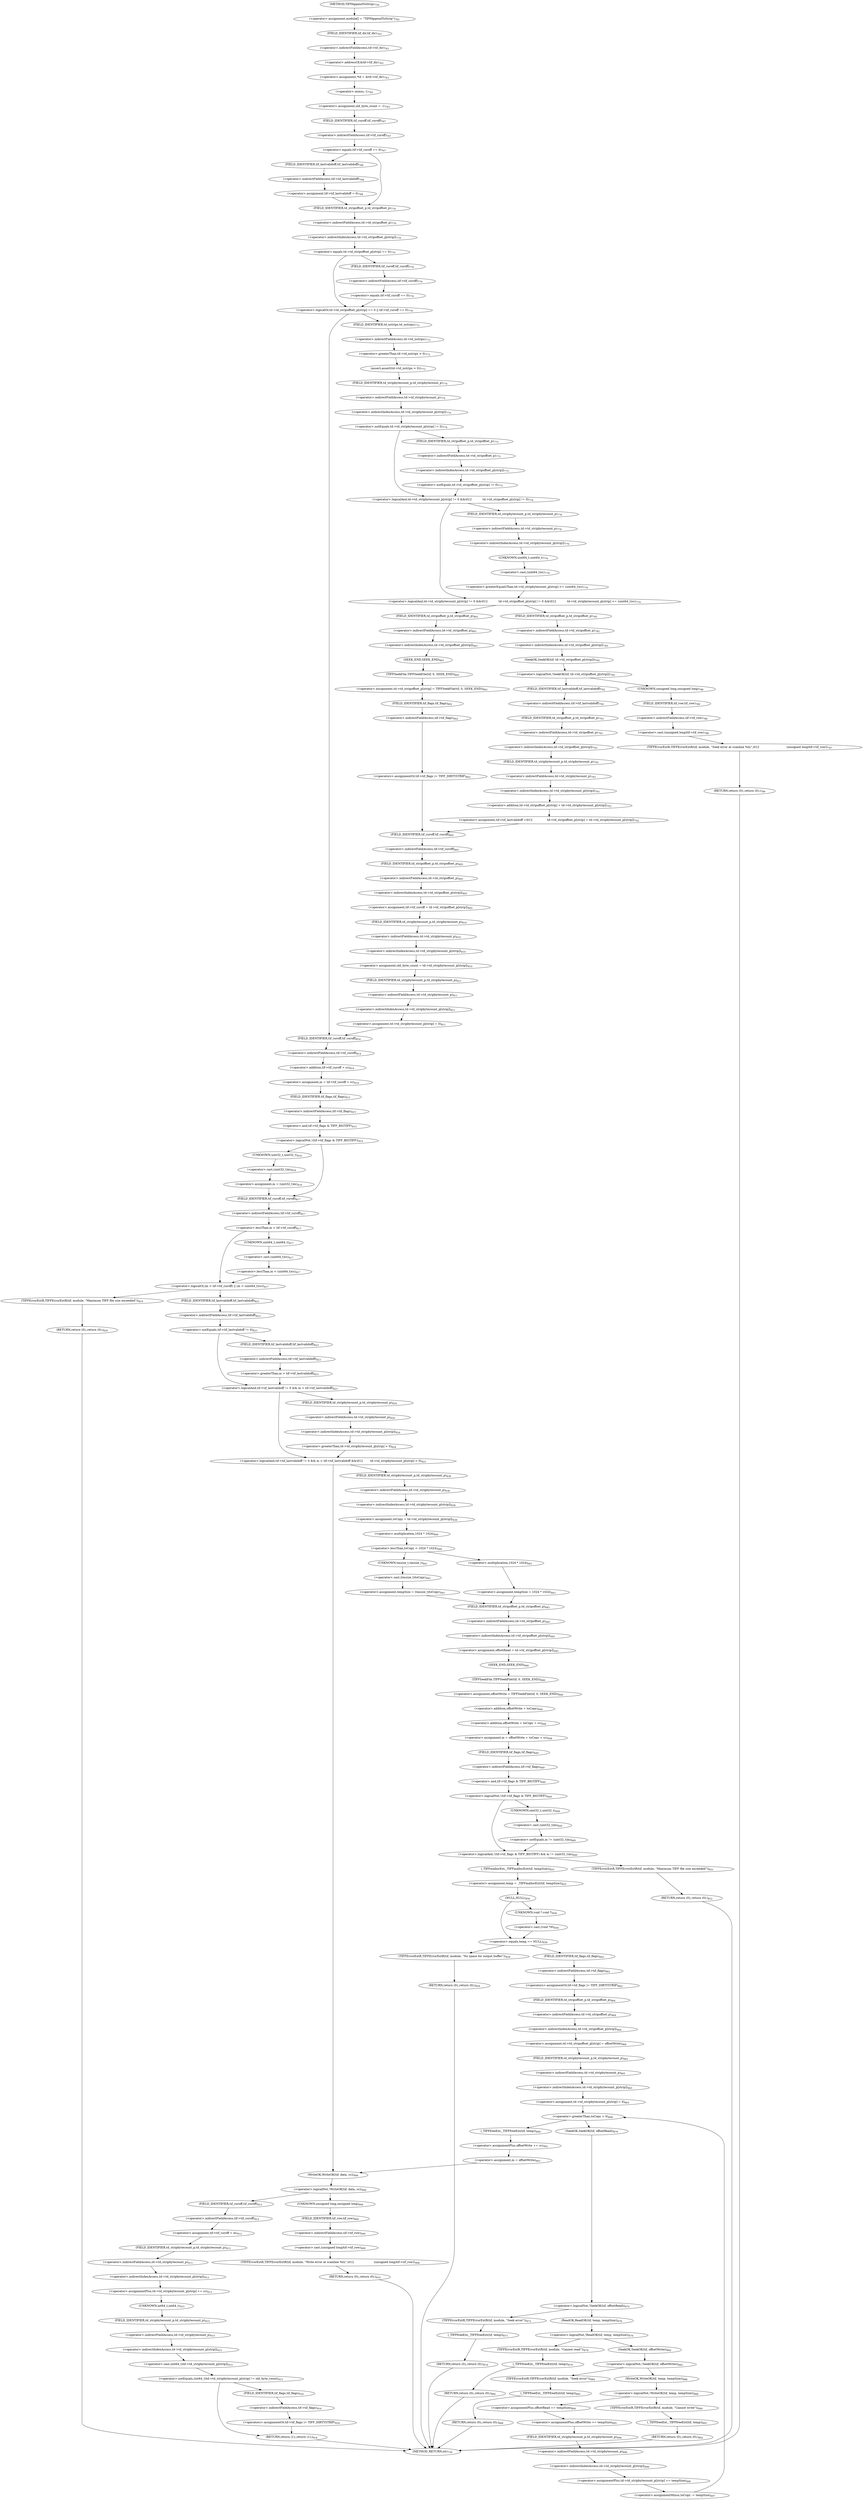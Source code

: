 digraph "TIFFAppendToStrip" {  
"32572" [label = <(&lt;operator&gt;.assignment,module[] = &quot;TIFFAppendToStrip&quot;)<SUB>762</SUB>> ]
"32576" [label = <(&lt;operator&gt;.assignment,*td = &amp;tif-&gt;tif_dir)<SUB>763</SUB>> ]
"32584" [label = <(&lt;operator&gt;.assignment,old_byte_count = -1)<SUB>765</SUB>> ]
"32726" [label = <(&lt;operator&gt;.assignment,m = tif-&gt;tif_curoff + cc)<SUB>814</SUB>> ]
"33008" [label = <(&lt;operator&gt;.assignment,tif-&gt;tif_curoff = m)<SUB>912</SUB>> ]
"33013" [label = <(&lt;operator&gt;.assignmentPlus,td-&gt;td_stripbytecount_p[strip] += cc)<SUB>913</SUB>> ]
"33036" [label = <(RETURN,return (1);,return (1);)<SUB>918</SUB>> ]
"32578" [label = <(&lt;operator&gt;.addressOf,&amp;tif-&gt;tif_dir)<SUB>763</SUB>> ]
"32586" [label = <(&lt;operator&gt;.minus,-1)<SUB>765</SUB>> ]
"32589" [label = <(&lt;operator&gt;.equals,tif-&gt;tif_curoff == 0)<SUB>767</SUB>> ]
"32601" [label = <(&lt;operator&gt;.logicalOr,td-&gt;td_stripoffset_p[strip] == 0 || tif-&gt;tif_curoff == 0)<SUB>770</SUB>> ]
"32728" [label = <(&lt;operator&gt;.addition,tif-&gt;tif_curoff + cc)<SUB>814</SUB>> ]
"32734" [label = <(&lt;operator&gt;.logicalNot,!(tif-&gt;tif_flags &amp; TIFF_BIGTIFF))<SUB>815</SUB>> ]
"32747" [label = <(&lt;operator&gt;.logicalOr,(m &lt; tif-&gt;tif_curoff) || (m &lt; (uint64_t)cc))<SUB>817</SUB>> ]
"32766" [label = <(&lt;operator&gt;.logicalAnd,tif-&gt;tif_lastvalidoff != 0 &amp;&amp; m &gt; tif-&gt;tif_lastvalidoff &amp;&amp;\012        td-&gt;td_stripbytecount_p[strip] &gt; 0)<SUB>823</SUB>> ]
"32991" [label = <(&lt;operator&gt;.logicalNot,!WriteOK(tif, data, cc))<SUB>906</SUB>> ]
"33009" [label = <(&lt;operator&gt;.indirectFieldAccess,tif-&gt;tif_curoff)<SUB>912</SUB>> ]
"33014" [label = <(&lt;operator&gt;.indirectIndexAccess,td-&gt;td_stripbytecount_p[strip])<SUB>913</SUB>> ]
"33021" [label = <(&lt;operator&gt;.notEquals,(int64_t)td-&gt;td_stripbytecount_p[strip] != old_byte_count)<SUB>915</SUB>> ]
"32579" [label = <(&lt;operator&gt;.indirectFieldAccess,tif-&gt;tif_dir)<SUB>763</SUB>> ]
"32590" [label = <(&lt;operator&gt;.indirectFieldAccess,tif-&gt;tif_curoff)<SUB>767</SUB>> ]
"32595" [label = <(&lt;operator&gt;.assignment,tif-&gt;tif_lastvalidoff = 0)<SUB>768</SUB>> ]
"32602" [label = <(&lt;operator&gt;.equals,td-&gt;td_stripoffset_p[strip] == 0)<SUB>770</SUB>> ]
"32609" [label = <(&lt;operator&gt;.equals,tif-&gt;tif_curoff == 0)<SUB>770</SUB>> ]
"32615" [label = <(assert,assert(td-&gt;td_nstrips &gt; 0))<SUB>772</SUB>> ]
"32703" [label = <(&lt;operator&gt;.assignment,tif-&gt;tif_curoff = td-&gt;td_stripoffset_p[strip])<SUB>805</SUB>> ]
"32712" [label = <(&lt;operator&gt;.assignment,old_byte_count = td-&gt;td_stripbytecount_p[strip])<SUB>810</SUB>> ]
"32719" [label = <(&lt;operator&gt;.assignment,td-&gt;td_stripbytecount_p[strip] = 0)<SUB>811</SUB>> ]
"32729" [label = <(&lt;operator&gt;.indirectFieldAccess,tif-&gt;tif_curoff)<SUB>814</SUB>> ]
"32735" [label = <(&lt;operator&gt;.and,tif-&gt;tif_flags &amp; TIFF_BIGTIFF)<SUB>815</SUB>> ]
"32741" [label = <(&lt;operator&gt;.assignment,m = (uint32_t)m)<SUB>816</SUB>> ]
"32748" [label = <(&lt;operator&gt;.lessThan,m &lt; tif-&gt;tif_curoff)<SUB>817</SUB>> ]
"32753" [label = <(&lt;operator&gt;.lessThan,m &lt; (uint64_t)cc)<SUB>817</SUB>> ]
"32759" [label = <(TIFFErrorExtR,TIFFErrorExtR(tif, module, &quot;Maximum TIFF file size exceeded&quot;))<SUB>819</SUB>> ]
"32763" [label = <(RETURN,return (0);,return (0);)<SUB>820</SUB>> ]
"32767" [label = <(&lt;operator&gt;.logicalAnd,tif-&gt;tif_lastvalidoff != 0 &amp;&amp; m &gt; tif-&gt;tif_lastvalidoff)<SUB>823</SUB>> ]
"32778" [label = <(&lt;operator&gt;.greaterThan,td-&gt;td_stripbytecount_p[strip] &gt; 0)<SUB>824</SUB>> ]
"32791" [label = <(&lt;operator&gt;.assignment,toCopy = td-&gt;td_stripbytecount_p[strip])<SUB>838</SUB>> ]
"32817" [label = <(&lt;operator&gt;.assignment,offsetRead = td-&gt;td_stripoffset_p[strip])<SUB>845</SUB>> ]
"32824" [label = <(&lt;operator&gt;.assignment,offsetWrite = TIFFSeekFile(tif, 0, SEEK_END))<SUB>846</SUB>> ]
"32832" [label = <(&lt;operator&gt;.assignment,m = offsetWrite + toCopy + cc)<SUB>848</SUB>> ]
"32859" [label = <(&lt;operator&gt;.assignment,temp = _TIFFmallocExt(tif, tempSize))<SUB>855</SUB>> ]
"32879" [label = <(&lt;operators&gt;.assignmentOr,tif-&gt;tif_flags |= TIFF_DIRTYSTRIP)<SUB>862</SUB>> ]
"32884" [label = <(&lt;operator&gt;.assignment,td-&gt;td_stripoffset_p[strip] = offsetWrite)<SUB>864</SUB>> ]
"32891" [label = <(&lt;operator&gt;.assignment,td-&gt;td_stripbytecount_p[strip] = 0)<SUB>865</SUB>> ]
"32981" [label = <(_TIFFfreeExt,_TIFFfreeExt(tif, temp))<SUB>899</SUB>> ]
"32984" [label = <(&lt;operator&gt;.assignmentPlus,offsetWrite += cc)<SUB>902</SUB>> ]
"32987" [label = <(&lt;operator&gt;.assignment,m = offsetWrite)<SUB>903</SUB>> ]
"32992" [label = <(WriteOK,WriteOK(tif, data, cc))<SUB>906</SUB>> ]
"32997" [label = <(TIFFErrorExtR,TIFFErrorExtR(tif, module, &quot;Write error at scanline %lu&quot;,\012                      (unsigned long)tif-&gt;tif_row))<SUB>908</SUB>> ]
"33006" [label = <(RETURN,return (0);,return (0);)<SUB>910</SUB>> ]
"33011" [label = <(FIELD_IDENTIFIER,tif_curoff,tif_curoff)<SUB>912</SUB>> ]
"33015" [label = <(&lt;operator&gt;.indirectFieldAccess,td-&gt;td_stripbytecount_p)<SUB>913</SUB>> ]
"33022" [label = <(&lt;operator&gt;.cast,(int64_t)td-&gt;td_stripbytecount_p[strip])<SUB>915</SUB>> ]
"33031" [label = <(&lt;operators&gt;.assignmentOr,tif-&gt;tif_flags |= TIFF_DIRTYSTRIP)<SUB>916</SUB>> ]
"32581" [label = <(FIELD_IDENTIFIER,tif_dir,tif_dir)<SUB>763</SUB>> ]
"32592" [label = <(FIELD_IDENTIFIER,tif_curoff,tif_curoff)<SUB>767</SUB>> ]
"32596" [label = <(&lt;operator&gt;.indirectFieldAccess,tif-&gt;tif_lastvalidoff)<SUB>768</SUB>> ]
"32603" [label = <(&lt;operator&gt;.indirectIndexAccess,td-&gt;td_stripoffset_p[strip])<SUB>770</SUB>> ]
"32610" [label = <(&lt;operator&gt;.indirectFieldAccess,tif-&gt;tif_curoff)<SUB>770</SUB>> ]
"32616" [label = <(&lt;operator&gt;.greaterThan,td-&gt;td_nstrips &gt; 0)<SUB>772</SUB>> ]
"32622" [label = <(&lt;operator&gt;.logicalAnd,td-&gt;td_stripbytecount_p[strip] != 0 &amp;&amp;\012            td-&gt;td_stripoffset_p[strip] != 0 &amp;&amp;\012            td-&gt;td_stripbytecount_p[strip] &gt;= (uint64_t)cc)<SUB>774</SUB>> ]
"32704" [label = <(&lt;operator&gt;.indirectFieldAccess,tif-&gt;tif_curoff)<SUB>805</SUB>> ]
"32707" [label = <(&lt;operator&gt;.indirectIndexAccess,td-&gt;td_stripoffset_p[strip])<SUB>805</SUB>> ]
"32714" [label = <(&lt;operator&gt;.indirectIndexAccess,td-&gt;td_stripbytecount_p[strip])<SUB>810</SUB>> ]
"32720" [label = <(&lt;operator&gt;.indirectIndexAccess,td-&gt;td_stripbytecount_p[strip])<SUB>811</SUB>> ]
"32731" [label = <(FIELD_IDENTIFIER,tif_curoff,tif_curoff)<SUB>814</SUB>> ]
"32736" [label = <(&lt;operator&gt;.indirectFieldAccess,tif-&gt;tif_flags)<SUB>815</SUB>> ]
"32743" [label = <(&lt;operator&gt;.cast,(uint32_t)m)<SUB>816</SUB>> ]
"32750" [label = <(&lt;operator&gt;.indirectFieldAccess,tif-&gt;tif_curoff)<SUB>817</SUB>> ]
"32755" [label = <(&lt;operator&gt;.cast,(uint64_t)cc)<SUB>817</SUB>> ]
"32768" [label = <(&lt;operator&gt;.notEquals,tif-&gt;tif_lastvalidoff != 0)<SUB>823</SUB>> ]
"32773" [label = <(&lt;operator&gt;.greaterThan,m &gt; tif-&gt;tif_lastvalidoff)<SUB>823</SUB>> ]
"32779" [label = <(&lt;operator&gt;.indirectIndexAccess,td-&gt;td_stripbytecount_p[strip])<SUB>824</SUB>> ]
"32793" [label = <(&lt;operator&gt;.indirectIndexAccess,td-&gt;td_stripbytecount_p[strip])<SUB>838</SUB>> ]
"32799" [label = <(&lt;operator&gt;.lessThan,toCopy &lt; 1024 * 1024)<SUB>840</SUB>> ]
"32819" [label = <(&lt;operator&gt;.indirectIndexAccess,td-&gt;td_stripoffset_p[strip])<SUB>845</SUB>> ]
"32826" [label = <(TIFFSeekFile,TIFFSeekFile(tif, 0, SEEK_END))<SUB>846</SUB>> ]
"32834" [label = <(&lt;operator&gt;.addition,offsetWrite + toCopy + cc)<SUB>848</SUB>> ]
"32840" [label = <(&lt;operator&gt;.logicalAnd,!(tif-&gt;tif_flags &amp; TIFF_BIGTIFF) &amp;&amp; m != (uint32_t)m)<SUB>849</SUB>> ]
"32861" [label = <(_TIFFmallocExt,_TIFFmallocExt(tif, tempSize))<SUB>855</SUB>> ]
"32865" [label = <(&lt;operator&gt;.equals,temp == NULL)<SUB>856</SUB>> ]
"32880" [label = <(&lt;operator&gt;.indirectFieldAccess,tif-&gt;tif_flags)<SUB>862</SUB>> ]
"32885" [label = <(&lt;operator&gt;.indirectIndexAccess,td-&gt;td_stripoffset_p[strip])<SUB>864</SUB>> ]
"32892" [label = <(&lt;operator&gt;.indirectIndexAccess,td-&gt;td_stripbytecount_p[strip])<SUB>865</SUB>> ]
"32899" [label = <(&lt;operator&gt;.greaterThan,toCopy &gt; 0)<SUB>868</SUB>> ]
"33001" [label = <(&lt;operator&gt;.cast,(unsigned long)tif-&gt;tif_row)<SUB>909</SUB>> ]
"33017" [label = <(FIELD_IDENTIFIER,td_stripbytecount_p,td_stripbytecount_p)<SUB>913</SUB>> ]
"33023" [label = <(UNKNOWN,int64_t,int64_t)<SUB>915</SUB>> ]
"33024" [label = <(&lt;operator&gt;.indirectIndexAccess,td-&gt;td_stripbytecount_p[strip])<SUB>915</SUB>> ]
"33032" [label = <(&lt;operator&gt;.indirectFieldAccess,tif-&gt;tif_flags)<SUB>916</SUB>> ]
"32598" [label = <(FIELD_IDENTIFIER,tif_lastvalidoff,tif_lastvalidoff)<SUB>768</SUB>> ]
"32604" [label = <(&lt;operator&gt;.indirectFieldAccess,td-&gt;td_stripoffset_p)<SUB>770</SUB>> ]
"32612" [label = <(FIELD_IDENTIFIER,tif_curoff,tif_curoff)<SUB>770</SUB>> ]
"32617" [label = <(&lt;operator&gt;.indirectFieldAccess,td-&gt;td_nstrips)<SUB>772</SUB>> ]
"32623" [label = <(&lt;operator&gt;.logicalAnd,td-&gt;td_stripbytecount_p[strip] != 0 &amp;&amp;\012            td-&gt;td_stripoffset_p[strip] != 0)<SUB>774</SUB>> ]
"32638" [label = <(&lt;operator&gt;.greaterEqualsThan,td-&gt;td_stripbytecount_p[strip] &gt;= (uint64_t)cc)<SUB>776</SUB>> ]
"32669" [label = <(&lt;operator&gt;.assignment,tif-&gt;tif_lastvalidoff =\012                td-&gt;td_stripoffset_p[strip] + td-&gt;td_stripbytecount_p[strip])<SUB>792</SUB>> ]
"32706" [label = <(FIELD_IDENTIFIER,tif_curoff,tif_curoff)<SUB>805</SUB>> ]
"32708" [label = <(&lt;operator&gt;.indirectFieldAccess,td-&gt;td_stripoffset_p)<SUB>805</SUB>> ]
"32715" [label = <(&lt;operator&gt;.indirectFieldAccess,td-&gt;td_stripbytecount_p)<SUB>810</SUB>> ]
"32721" [label = <(&lt;operator&gt;.indirectFieldAccess,td-&gt;td_stripbytecount_p)<SUB>811</SUB>> ]
"32738" [label = <(FIELD_IDENTIFIER,tif_flags,tif_flags)<SUB>815</SUB>> ]
"32744" [label = <(UNKNOWN,uint32_t,uint32_t)<SUB>816</SUB>> ]
"32752" [label = <(FIELD_IDENTIFIER,tif_curoff,tif_curoff)<SUB>817</SUB>> ]
"32756" [label = <(UNKNOWN,uint64_t,uint64_t)<SUB>817</SUB>> ]
"32769" [label = <(&lt;operator&gt;.indirectFieldAccess,tif-&gt;tif_lastvalidoff)<SUB>823</SUB>> ]
"32775" [label = <(&lt;operator&gt;.indirectFieldAccess,tif-&gt;tif_lastvalidoff)<SUB>823</SUB>> ]
"32780" [label = <(&lt;operator&gt;.indirectFieldAccess,td-&gt;td_stripbytecount_p)<SUB>824</SUB>> ]
"32794" [label = <(&lt;operator&gt;.indirectFieldAccess,td-&gt;td_stripbytecount_p)<SUB>838</SUB>> ]
"32801" [label = <(&lt;operator&gt;.multiplication,1024 * 1024)<SUB>840</SUB>> ]
"32805" [label = <(&lt;operator&gt;.assignment,tempSize = (tmsize_t)toCopy)<SUB>841</SUB>> ]
"32820" [label = <(&lt;operator&gt;.indirectFieldAccess,td-&gt;td_stripoffset_p)<SUB>845</SUB>> ]
"32829" [label = <(SEEK_END,SEEK_END)<SUB>846</SUB>> ]
"32835" [label = <(&lt;operator&gt;.addition,offsetWrite + toCopy)<SUB>848</SUB>> ]
"32841" [label = <(&lt;operator&gt;.logicalNot,!(tif-&gt;tif_flags &amp; TIFF_BIGTIFF))<SUB>849</SUB>> ]
"32847" [label = <(&lt;operator&gt;.notEquals,m != (uint32_t)m)<SUB>849</SUB>> ]
"32853" [label = <(TIFFErrorExtR,TIFFErrorExtR(tif, module, &quot;Maximum TIFF file size exceeded&quot;))<SUB>851</SUB>> ]
"32857" [label = <(RETURN,return (0);,return (0);)<SUB>852</SUB>> ]
"32867" [label = <(NULL,NULL)<SUB>856</SUB>> ]
"32873" [label = <(TIFFErrorExtR,TIFFErrorExtR(tif, module, &quot;No space for output buffer&quot;))<SUB>858</SUB>> ]
"32877" [label = <(RETURN,return (0);,return (0);)<SUB>859</SUB>> ]
"32882" [label = <(FIELD_IDENTIFIER,tif_flags,tif_flags)<SUB>862</SUB>> ]
"32886" [label = <(&lt;operator&gt;.indirectFieldAccess,td-&gt;td_stripoffset_p)<SUB>864</SUB>> ]
"32893" [label = <(&lt;operator&gt;.indirectFieldAccess,td-&gt;td_stripbytecount_p)<SUB>865</SUB>> ]
"32965" [label = <(&lt;operator&gt;.assignmentPlus,offsetRead += tempSize)<SUB>894</SUB>> ]
"32968" [label = <(&lt;operator&gt;.assignmentPlus,offsetWrite += tempSize)<SUB>895</SUB>> ]
"32971" [label = <(&lt;operator&gt;.assignmentPlus,td-&gt;td_stripbytecount_p[strip] += tempSize)<SUB>896</SUB>> ]
"32978" [label = <(&lt;operator&gt;.assignmentMinus,toCopy -= tempSize)<SUB>897</SUB>> ]
"33002" [label = <(UNKNOWN,unsigned long,unsigned long)<SUB>909</SUB>> ]
"33003" [label = <(&lt;operator&gt;.indirectFieldAccess,tif-&gt;tif_row)<SUB>909</SUB>> ]
"33025" [label = <(&lt;operator&gt;.indirectFieldAccess,td-&gt;td_stripbytecount_p)<SUB>915</SUB>> ]
"33034" [label = <(FIELD_IDENTIFIER,tif_flags,tif_flags)<SUB>916</SUB>> ]
"32606" [label = <(FIELD_IDENTIFIER,td_stripoffset_p,td_stripoffset_p)<SUB>770</SUB>> ]
"32619" [label = <(FIELD_IDENTIFIER,td_nstrips,td_nstrips)<SUB>772</SUB>> ]
"32624" [label = <(&lt;operator&gt;.notEquals,td-&gt;td_stripbytecount_p[strip] != 0)<SUB>774</SUB>> ]
"32631" [label = <(&lt;operator&gt;.notEquals,td-&gt;td_stripoffset_p[strip] != 0)<SUB>775</SUB>> ]
"32639" [label = <(&lt;operator&gt;.indirectIndexAccess,td-&gt;td_stripbytecount_p[strip])<SUB>776</SUB>> ]
"32644" [label = <(&lt;operator&gt;.cast,(uint64_t)cc)<SUB>776</SUB>> ]
"32649" [label = <(&lt;operator&gt;.logicalNot,!SeekOK(tif, td-&gt;td_stripoffset_p[strip]))<SUB>785</SUB>> ]
"32670" [label = <(&lt;operator&gt;.indirectFieldAccess,tif-&gt;tif_lastvalidoff)<SUB>792</SUB>> ]
"32673" [label = <(&lt;operator&gt;.addition,td-&gt;td_stripoffset_p[strip] + td-&gt;td_stripbytecount_p[strip])<SUB>793</SUB>> ]
"32686" [label = <(&lt;operator&gt;.assignment,td-&gt;td_stripoffset_p[strip] = TIFFSeekFile(tif, 0, SEEK_END))<SUB>801</SUB>> ]
"32698" [label = <(&lt;operators&gt;.assignmentOr,tif-&gt;tif_flags |= TIFF_DIRTYSTRIP)<SUB>802</SUB>> ]
"32710" [label = <(FIELD_IDENTIFIER,td_stripoffset_p,td_stripoffset_p)<SUB>805</SUB>> ]
"32717" [label = <(FIELD_IDENTIFIER,td_stripbytecount_p,td_stripbytecount_p)<SUB>810</SUB>> ]
"32723" [label = <(FIELD_IDENTIFIER,td_stripbytecount_p,td_stripbytecount_p)<SUB>811</SUB>> ]
"32771" [label = <(FIELD_IDENTIFIER,tif_lastvalidoff,tif_lastvalidoff)<SUB>823</SUB>> ]
"32777" [label = <(FIELD_IDENTIFIER,tif_lastvalidoff,tif_lastvalidoff)<SUB>823</SUB>> ]
"32782" [label = <(FIELD_IDENTIFIER,td_stripbytecount_p,td_stripbytecount_p)<SUB>824</SUB>> ]
"32796" [label = <(FIELD_IDENTIFIER,td_stripbytecount_p,td_stripbytecount_p)<SUB>838</SUB>> ]
"32807" [label = <(&lt;operator&gt;.cast,(tmsize_t)toCopy)<SUB>841</SUB>> ]
"32812" [label = <(&lt;operator&gt;.assignment,tempSize = 1024 * 1024)<SUB>843</SUB>> ]
"32822" [label = <(FIELD_IDENTIFIER,td_stripoffset_p,td_stripoffset_p)<SUB>845</SUB>> ]
"32842" [label = <(&lt;operator&gt;.and,tif-&gt;tif_flags &amp; TIFF_BIGTIFF)<SUB>849</SUB>> ]
"32849" [label = <(&lt;operator&gt;.cast,(uint32_t)m)<SUB>849</SUB>> ]
"32888" [label = <(FIELD_IDENTIFIER,td_stripoffset_p,td_stripoffset_p)<SUB>864</SUB>> ]
"32895" [label = <(FIELD_IDENTIFIER,td_stripbytecount_p,td_stripbytecount_p)<SUB>865</SUB>> ]
"32904" [label = <(&lt;operator&gt;.logicalNot,!SeekOK(tif, offsetRead))<SUB>870</SUB>> ]
"32919" [label = <(&lt;operator&gt;.logicalNot,!ReadOK(tif, temp, tempSize))<SUB>876</SUB>> ]
"32935" [label = <(&lt;operator&gt;.logicalNot,!SeekOK(tif, offsetWrite))<SUB>882</SUB>> ]
"32950" [label = <(&lt;operator&gt;.logicalNot,!WriteOK(tif, temp, tempSize))<SUB>888</SUB>> ]
"32972" [label = <(&lt;operator&gt;.indirectIndexAccess,td-&gt;td_stripbytecount_p[strip])<SUB>896</SUB>> ]
"33005" [label = <(FIELD_IDENTIFIER,tif_row,tif_row)<SUB>909</SUB>> ]
"33027" [label = <(FIELD_IDENTIFIER,td_stripbytecount_p,td_stripbytecount_p)<SUB>915</SUB>> ]
"32625" [label = <(&lt;operator&gt;.indirectIndexAccess,td-&gt;td_stripbytecount_p[strip])<SUB>774</SUB>> ]
"32632" [label = <(&lt;operator&gt;.indirectIndexAccess,td-&gt;td_stripoffset_p[strip])<SUB>775</SUB>> ]
"32640" [label = <(&lt;operator&gt;.indirectFieldAccess,td-&gt;td_stripbytecount_p)<SUB>776</SUB>> ]
"32645" [label = <(UNKNOWN,uint64_t,uint64_t)<SUB>776</SUB>> ]
"32650" [label = <(SeekOK,SeekOK(tif, td-&gt;td_stripoffset_p[strip]))<SUB>785</SUB>> ]
"32658" [label = <(TIFFErrorExtR,TIFFErrorExtR(tif, module, &quot;Seek error at scanline %lu&quot;,\012                              (unsigned long)tif-&gt;tif_row))<SUB>787</SUB>> ]
"32667" [label = <(RETURN,return (0);,return (0);)<SUB>789</SUB>> ]
"32672" [label = <(FIELD_IDENTIFIER,tif_lastvalidoff,tif_lastvalidoff)<SUB>792</SUB>> ]
"32674" [label = <(&lt;operator&gt;.indirectIndexAccess,td-&gt;td_stripoffset_p[strip])<SUB>793</SUB>> ]
"32679" [label = <(&lt;operator&gt;.indirectIndexAccess,td-&gt;td_stripbytecount_p[strip])<SUB>793</SUB>> ]
"32687" [label = <(&lt;operator&gt;.indirectIndexAccess,td-&gt;td_stripoffset_p[strip])<SUB>801</SUB>> ]
"32692" [label = <(TIFFSeekFile,TIFFSeekFile(tif, 0, SEEK_END))<SUB>801</SUB>> ]
"32699" [label = <(&lt;operator&gt;.indirectFieldAccess,tif-&gt;tif_flags)<SUB>802</SUB>> ]
"32808" [label = <(UNKNOWN,tmsize_t,tmsize_t)<SUB>841</SUB>> ]
"32814" [label = <(&lt;operator&gt;.multiplication,1024 * 1024)<SUB>843</SUB>> ]
"32843" [label = <(&lt;operator&gt;.indirectFieldAccess,tif-&gt;tif_flags)<SUB>849</SUB>> ]
"32850" [label = <(UNKNOWN,uint32_t,uint32_t)<SUB>849</SUB>> ]
"32869" [label = <(&lt;operator&gt;.cast,(void *)0)<SUB>856</SUB>> ]
"32905" [label = <(SeekOK,SeekOK(tif, offsetRead))<SUB>870</SUB>> ]
"32909" [label = <(TIFFErrorExtR,TIFFErrorExtR(tif, module, &quot;Seek error&quot;))<SUB>872</SUB>> ]
"32913" [label = <(_TIFFfreeExt,_TIFFfreeExt(tif, temp))<SUB>873</SUB>> ]
"32916" [label = <(RETURN,return (0);,return (0);)<SUB>874</SUB>> ]
"32920" [label = <(ReadOK,ReadOK(tif, temp, tempSize))<SUB>876</SUB>> ]
"32925" [label = <(TIFFErrorExtR,TIFFErrorExtR(tif, module, &quot;Cannot read&quot;))<SUB>878</SUB>> ]
"32929" [label = <(_TIFFfreeExt,_TIFFfreeExt(tif, temp))<SUB>879</SUB>> ]
"32932" [label = <(RETURN,return (0);,return (0);)<SUB>880</SUB>> ]
"32936" [label = <(SeekOK,SeekOK(tif, offsetWrite))<SUB>882</SUB>> ]
"32940" [label = <(TIFFErrorExtR,TIFFErrorExtR(tif, module, &quot;Seek error&quot;))<SUB>884</SUB>> ]
"32944" [label = <(_TIFFfreeExt,_TIFFfreeExt(tif, temp))<SUB>885</SUB>> ]
"32947" [label = <(RETURN,return (0);,return (0);)<SUB>886</SUB>> ]
"32951" [label = <(WriteOK,WriteOK(tif, temp, tempSize))<SUB>888</SUB>> ]
"32956" [label = <(TIFFErrorExtR,TIFFErrorExtR(tif, module, &quot;Cannot write&quot;))<SUB>890</SUB>> ]
"32960" [label = <(_TIFFfreeExt,_TIFFfreeExt(tif, temp))<SUB>891</SUB>> ]
"32963" [label = <(RETURN,return (0);,return (0);)<SUB>892</SUB>> ]
"32973" [label = <(&lt;operator&gt;.indirectFieldAccess,td-&gt;td_stripbytecount_p)<SUB>896</SUB>> ]
"32626" [label = <(&lt;operator&gt;.indirectFieldAccess,td-&gt;td_stripbytecount_p)<SUB>774</SUB>> ]
"32633" [label = <(&lt;operator&gt;.indirectFieldAccess,td-&gt;td_stripoffset_p)<SUB>775</SUB>> ]
"32642" [label = <(FIELD_IDENTIFIER,td_stripbytecount_p,td_stripbytecount_p)<SUB>776</SUB>> ]
"32652" [label = <(&lt;operator&gt;.indirectIndexAccess,td-&gt;td_stripoffset_p[strip])<SUB>785</SUB>> ]
"32662" [label = <(&lt;operator&gt;.cast,(unsigned long)tif-&gt;tif_row)<SUB>788</SUB>> ]
"32675" [label = <(&lt;operator&gt;.indirectFieldAccess,td-&gt;td_stripoffset_p)<SUB>793</SUB>> ]
"32680" [label = <(&lt;operator&gt;.indirectFieldAccess,td-&gt;td_stripbytecount_p)<SUB>793</SUB>> ]
"32688" [label = <(&lt;operator&gt;.indirectFieldAccess,td-&gt;td_stripoffset_p)<SUB>801</SUB>> ]
"32695" [label = <(SEEK_END,SEEK_END)<SUB>801</SUB>> ]
"32701" [label = <(FIELD_IDENTIFIER,tif_flags,tif_flags)<SUB>802</SUB>> ]
"32845" [label = <(FIELD_IDENTIFIER,tif_flags,tif_flags)<SUB>849</SUB>> ]
"32870" [label = <(UNKNOWN,void *,void *)<SUB>856</SUB>> ]
"32975" [label = <(FIELD_IDENTIFIER,td_stripbytecount_p,td_stripbytecount_p)<SUB>896</SUB>> ]
"32628" [label = <(FIELD_IDENTIFIER,td_stripbytecount_p,td_stripbytecount_p)<SUB>774</SUB>> ]
"32635" [label = <(FIELD_IDENTIFIER,td_stripoffset_p,td_stripoffset_p)<SUB>775</SUB>> ]
"32653" [label = <(&lt;operator&gt;.indirectFieldAccess,td-&gt;td_stripoffset_p)<SUB>785</SUB>> ]
"32663" [label = <(UNKNOWN,unsigned long,unsigned long)<SUB>788</SUB>> ]
"32664" [label = <(&lt;operator&gt;.indirectFieldAccess,tif-&gt;tif_row)<SUB>788</SUB>> ]
"32677" [label = <(FIELD_IDENTIFIER,td_stripoffset_p,td_stripoffset_p)<SUB>793</SUB>> ]
"32682" [label = <(FIELD_IDENTIFIER,td_stripbytecount_p,td_stripbytecount_p)<SUB>793</SUB>> ]
"32690" [label = <(FIELD_IDENTIFIER,td_stripoffset_p,td_stripoffset_p)<SUB>801</SUB>> ]
"32655" [label = <(FIELD_IDENTIFIER,td_stripoffset_p,td_stripoffset_p)<SUB>785</SUB>> ]
"32666" [label = <(FIELD_IDENTIFIER,tif_row,tif_row)<SUB>788</SUB>> ]
"32565" [label = <(METHOD,TIFFAppendToStrip)<SUB>759</SUB>> ]
"33038" [label = <(METHOD_RETURN,int)<SUB>759</SUB>> ]
  "32572" -> "32581" 
  "32576" -> "32586" 
  "32584" -> "32592" 
  "32726" -> "32738" 
  "33008" -> "33017" 
  "33013" -> "33023" 
  "33036" -> "33038" 
  "32578" -> "32576" 
  "32586" -> "32584" 
  "32589" -> "32598" 
  "32589" -> "32606" 
  "32601" -> "32619" 
  "32601" -> "32731" 
  "32728" -> "32726" 
  "32734" -> "32744" 
  "32734" -> "32752" 
  "32747" -> "32759" 
  "32747" -> "32771" 
  "32766" -> "32796" 
  "32766" -> "32992" 
  "32991" -> "33002" 
  "32991" -> "33011" 
  "33009" -> "33008" 
  "33014" -> "33013" 
  "33021" -> "33034" 
  "33021" -> "33036" 
  "32579" -> "32578" 
  "32590" -> "32589" 
  "32595" -> "32606" 
  "32602" -> "32601" 
  "32602" -> "32612" 
  "32609" -> "32601" 
  "32615" -> "32628" 
  "32703" -> "32717" 
  "32712" -> "32723" 
  "32719" -> "32731" 
  "32729" -> "32728" 
  "32735" -> "32734" 
  "32741" -> "32752" 
  "32748" -> "32747" 
  "32748" -> "32756" 
  "32753" -> "32747" 
  "32759" -> "32763" 
  "32763" -> "33038" 
  "32767" -> "32766" 
  "32767" -> "32782" 
  "32778" -> "32766" 
  "32791" -> "32801" 
  "32817" -> "32829" 
  "32824" -> "32835" 
  "32832" -> "32845" 
  "32859" -> "32867" 
  "32879" -> "32888" 
  "32884" -> "32895" 
  "32891" -> "32899" 
  "32981" -> "32984" 
  "32984" -> "32987" 
  "32987" -> "32992" 
  "32992" -> "32991" 
  "32997" -> "33006" 
  "33006" -> "33038" 
  "33011" -> "33009" 
  "33015" -> "33014" 
  "33022" -> "33021" 
  "33031" -> "33036" 
  "32581" -> "32579" 
  "32592" -> "32590" 
  "32596" -> "32595" 
  "32603" -> "32602" 
  "32610" -> "32609" 
  "32616" -> "32615" 
  "32622" -> "32655" 
  "32622" -> "32690" 
  "32704" -> "32710" 
  "32707" -> "32703" 
  "32714" -> "32712" 
  "32720" -> "32719" 
  "32731" -> "32729" 
  "32736" -> "32735" 
  "32743" -> "32741" 
  "32750" -> "32748" 
  "32755" -> "32753" 
  "32768" -> "32767" 
  "32768" -> "32777" 
  "32773" -> "32767" 
  "32779" -> "32778" 
  "32793" -> "32791" 
  "32799" -> "32808" 
  "32799" -> "32814" 
  "32819" -> "32817" 
  "32826" -> "32824" 
  "32834" -> "32832" 
  "32840" -> "32853" 
  "32840" -> "32861" 
  "32861" -> "32859" 
  "32865" -> "32873" 
  "32865" -> "32882" 
  "32880" -> "32879" 
  "32885" -> "32884" 
  "32892" -> "32891" 
  "32899" -> "32905" 
  "32899" -> "32981" 
  "33001" -> "32997" 
  "33017" -> "33015" 
  "33023" -> "33027" 
  "33024" -> "33022" 
  "33032" -> "33031" 
  "32598" -> "32596" 
  "32604" -> "32603" 
  "32612" -> "32610" 
  "32617" -> "32616" 
  "32623" -> "32622" 
  "32623" -> "32642" 
  "32638" -> "32622" 
  "32669" -> "32706" 
  "32706" -> "32704" 
  "32708" -> "32707" 
  "32715" -> "32714" 
  "32721" -> "32720" 
  "32738" -> "32736" 
  "32744" -> "32743" 
  "32752" -> "32750" 
  "32756" -> "32755" 
  "32769" -> "32768" 
  "32775" -> "32773" 
  "32780" -> "32779" 
  "32794" -> "32793" 
  "32801" -> "32799" 
  "32805" -> "32822" 
  "32820" -> "32819" 
  "32829" -> "32826" 
  "32835" -> "32834" 
  "32841" -> "32840" 
  "32841" -> "32850" 
  "32847" -> "32840" 
  "32853" -> "32857" 
  "32857" -> "33038" 
  "32867" -> "32870" 
  "32867" -> "32865" 
  "32873" -> "32877" 
  "32877" -> "33038" 
  "32882" -> "32880" 
  "32886" -> "32885" 
  "32893" -> "32892" 
  "32965" -> "32968" 
  "32968" -> "32975" 
  "32971" -> "32978" 
  "32978" -> "32899" 
  "33002" -> "33005" 
  "33003" -> "33001" 
  "33025" -> "33024" 
  "33034" -> "33032" 
  "32606" -> "32604" 
  "32619" -> "32617" 
  "32624" -> "32623" 
  "32624" -> "32635" 
  "32631" -> "32623" 
  "32639" -> "32645" 
  "32644" -> "32638" 
  "32649" -> "32663" 
  "32649" -> "32672" 
  "32670" -> "32677" 
  "32673" -> "32669" 
  "32686" -> "32701" 
  "32698" -> "32706" 
  "32710" -> "32708" 
  "32717" -> "32715" 
  "32723" -> "32721" 
  "32771" -> "32769" 
  "32777" -> "32775" 
  "32782" -> "32780" 
  "32796" -> "32794" 
  "32807" -> "32805" 
  "32812" -> "32822" 
  "32822" -> "32820" 
  "32842" -> "32841" 
  "32849" -> "32847" 
  "32888" -> "32886" 
  "32895" -> "32893" 
  "32904" -> "32909" 
  "32904" -> "32920" 
  "32919" -> "32925" 
  "32919" -> "32936" 
  "32935" -> "32940" 
  "32935" -> "32951" 
  "32950" -> "32956" 
  "32950" -> "32965" 
  "32972" -> "32971" 
  "33005" -> "33003" 
  "33027" -> "33025" 
  "32625" -> "32624" 
  "32632" -> "32631" 
  "32640" -> "32639" 
  "32645" -> "32644" 
  "32650" -> "32649" 
  "32658" -> "32667" 
  "32667" -> "33038" 
  "32672" -> "32670" 
  "32674" -> "32682" 
  "32679" -> "32673" 
  "32687" -> "32695" 
  "32692" -> "32686" 
  "32699" -> "32698" 
  "32808" -> "32807" 
  "32814" -> "32812" 
  "32843" -> "32842" 
  "32850" -> "32849" 
  "32869" -> "32865" 
  "32905" -> "32904" 
  "32909" -> "32913" 
  "32913" -> "32916" 
  "32916" -> "33038" 
  "32920" -> "32919" 
  "32925" -> "32929" 
  "32929" -> "32932" 
  "32932" -> "33038" 
  "32936" -> "32935" 
  "32940" -> "32944" 
  "32944" -> "32947" 
  "32947" -> "33038" 
  "32951" -> "32950" 
  "32956" -> "32960" 
  "32960" -> "32963" 
  "32963" -> "33038" 
  "32973" -> "32972" 
  "32626" -> "32625" 
  "32633" -> "32632" 
  "32642" -> "32640" 
  "32652" -> "32650" 
  "32662" -> "32658" 
  "32675" -> "32674" 
  "32680" -> "32679" 
  "32688" -> "32687" 
  "32695" -> "32692" 
  "32701" -> "32699" 
  "32845" -> "32843" 
  "32870" -> "32869" 
  "32975" -> "32973" 
  "32628" -> "32626" 
  "32635" -> "32633" 
  "32653" -> "32652" 
  "32663" -> "32666" 
  "32664" -> "32662" 
  "32677" -> "32675" 
  "32682" -> "32680" 
  "32690" -> "32688" 
  "32655" -> "32653" 
  "32666" -> "32664" 
  "32565" -> "32572" 
}
